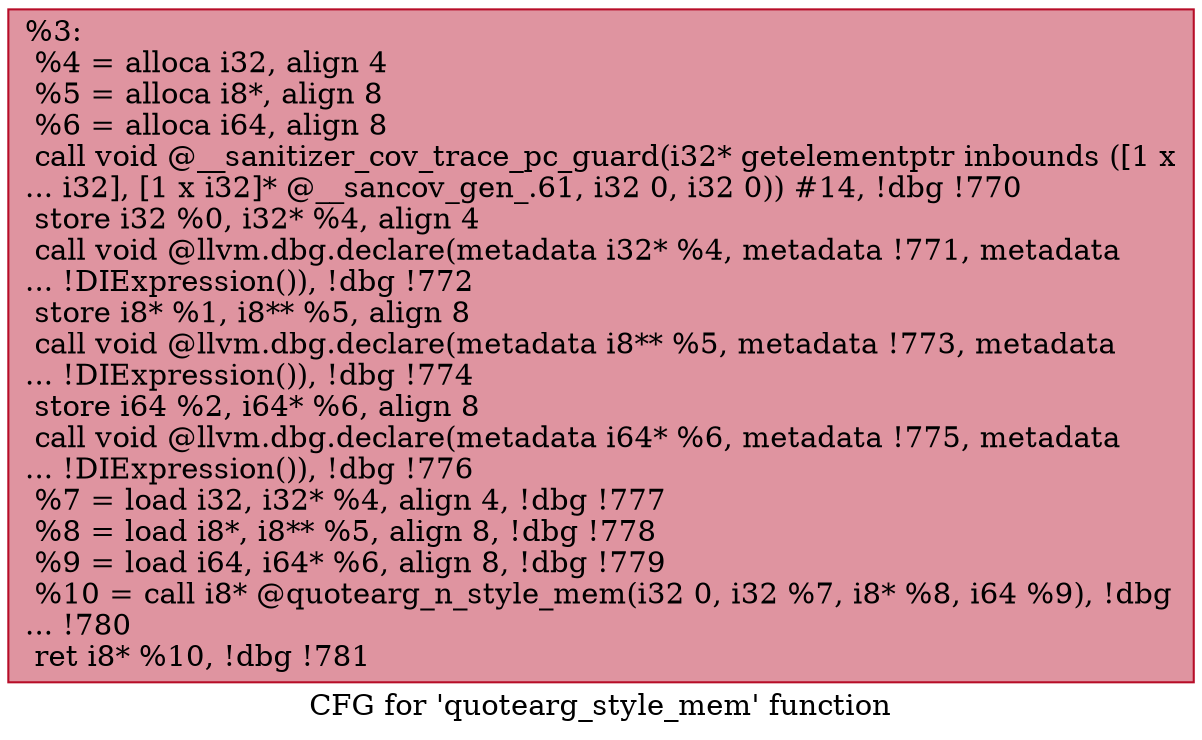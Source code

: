 digraph "CFG for 'quotearg_style_mem' function" {
	label="CFG for 'quotearg_style_mem' function";

	Node0x5555558d7c40 [shape=record,color="#b70d28ff", style=filled, fillcolor="#b70d2870",label="{%3:\l  %4 = alloca i32, align 4\l  %5 = alloca i8*, align 8\l  %6 = alloca i64, align 8\l  call void @__sanitizer_cov_trace_pc_guard(i32* getelementptr inbounds ([1 x\l... i32], [1 x i32]* @__sancov_gen_.61, i32 0, i32 0)) #14, !dbg !770\l  store i32 %0, i32* %4, align 4\l  call void @llvm.dbg.declare(metadata i32* %4, metadata !771, metadata\l... !DIExpression()), !dbg !772\l  store i8* %1, i8** %5, align 8\l  call void @llvm.dbg.declare(metadata i8** %5, metadata !773, metadata\l... !DIExpression()), !dbg !774\l  store i64 %2, i64* %6, align 8\l  call void @llvm.dbg.declare(metadata i64* %6, metadata !775, metadata\l... !DIExpression()), !dbg !776\l  %7 = load i32, i32* %4, align 4, !dbg !777\l  %8 = load i8*, i8** %5, align 8, !dbg !778\l  %9 = load i64, i64* %6, align 8, !dbg !779\l  %10 = call i8* @quotearg_n_style_mem(i32 0, i32 %7, i8* %8, i64 %9), !dbg\l... !780\l  ret i8* %10, !dbg !781\l}"];
}
